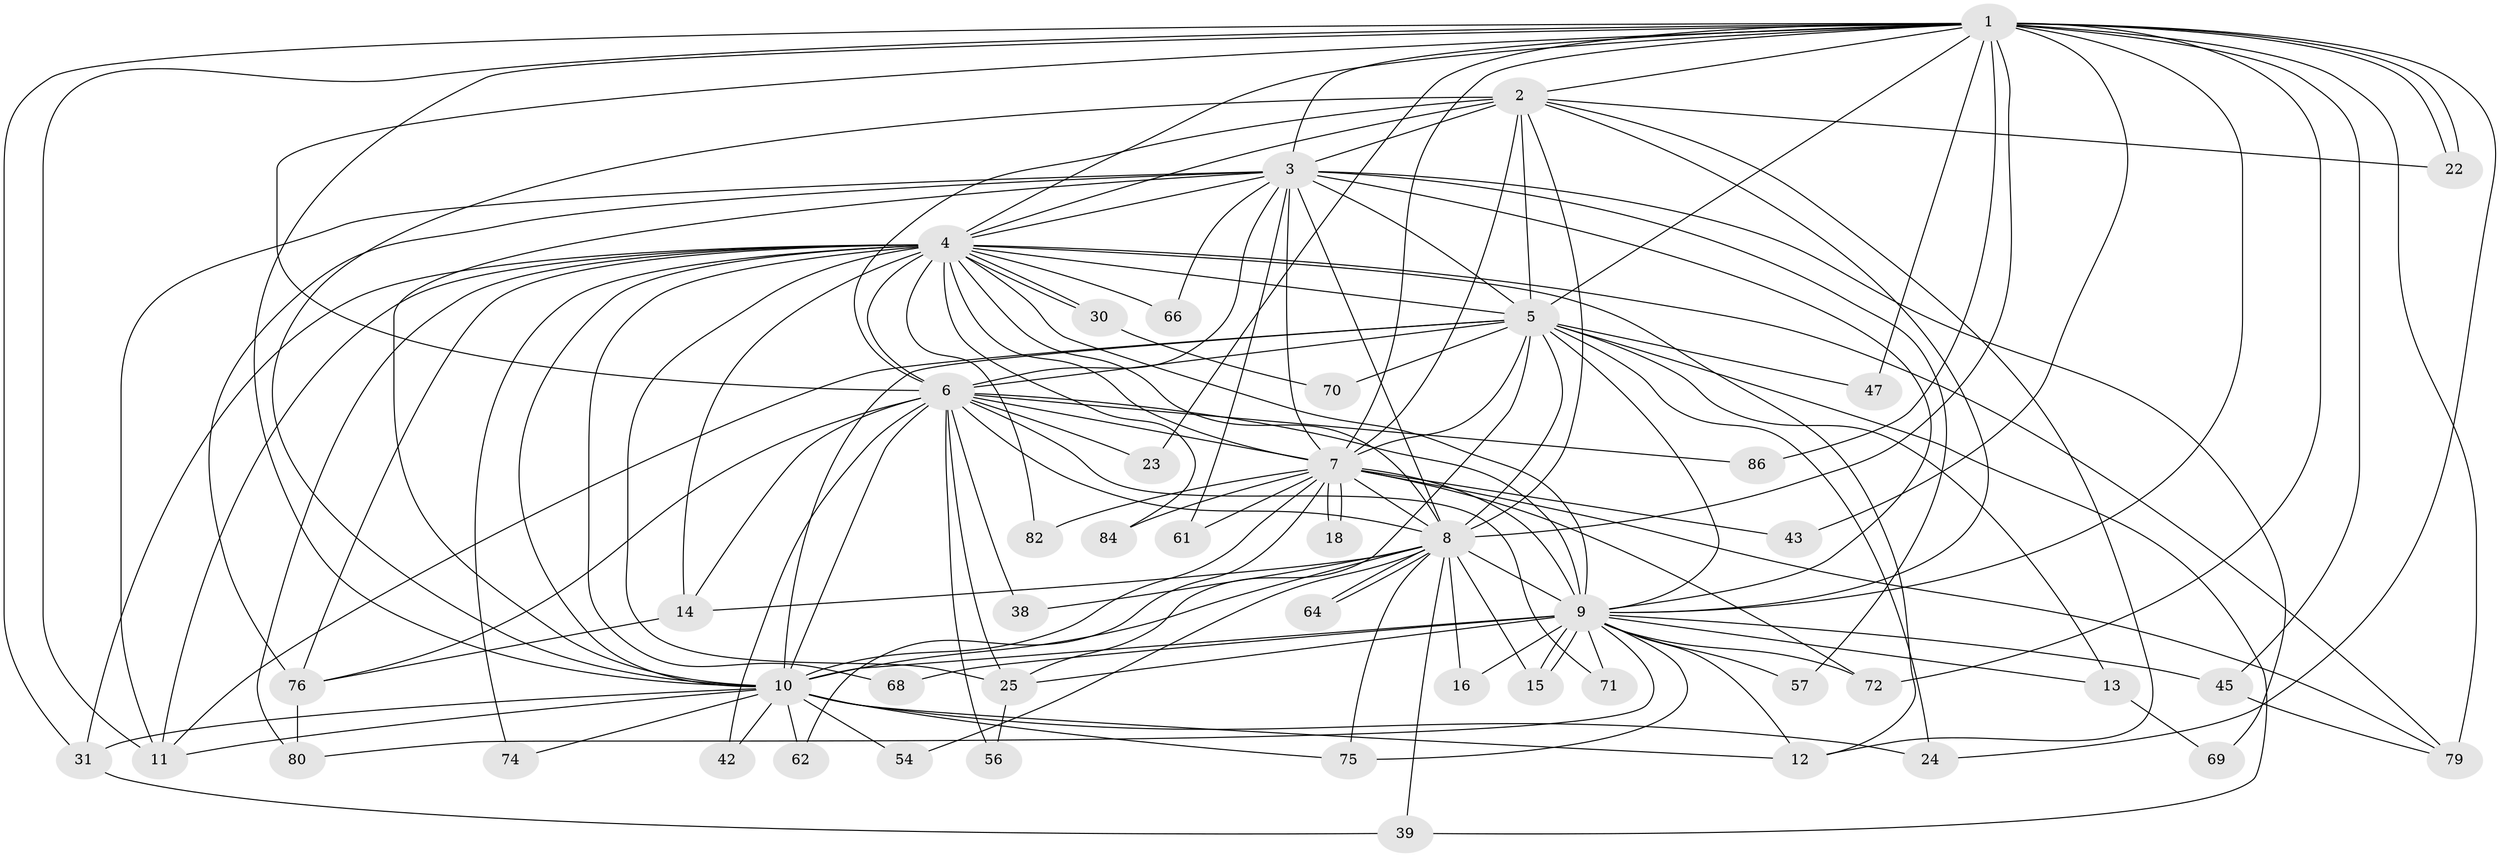 // original degree distribution, {24: 0.01020408163265306, 13: 0.01020408163265306, 18: 0.02040816326530612, 27: 0.01020408163265306, 22: 0.02040816326530612, 21: 0.02040816326530612, 25: 0.01020408163265306, 4: 0.05102040816326531, 3: 0.23469387755102042, 2: 0.5408163265306123, 5: 0.061224489795918366, 6: 0.01020408163265306}
// Generated by graph-tools (version 1.1) at 2025/14/03/09/25 04:14:18]
// undirected, 49 vertices, 143 edges
graph export_dot {
graph [start="1"]
  node [color=gray90,style=filled];
  1 [super="+73"];
  2 [super="+48+91+77"];
  3 [super="+21+37+55+34"];
  4 [super="+78+40"];
  5;
  6;
  7 [super="+17+51"];
  8 [super="+67"];
  9 [super="+19+60+26+27+88"];
  10;
  11 [super="+41+28"];
  12 [super="+20"];
  13;
  14 [super="+29"];
  15;
  16;
  18;
  22 [super="+65"];
  23;
  24 [super="+32"];
  25 [super="+49+83+36"];
  30;
  31 [super="+50"];
  38;
  39 [super="+44"];
  42;
  43;
  45 [super="+81"];
  47;
  54;
  56;
  57;
  61;
  62 [super="+63"];
  64;
  66;
  68;
  69;
  70;
  71;
  72 [super="+98"];
  74;
  75 [super="+92"];
  76 [super="+93"];
  79 [super="+95"];
  80;
  82;
  84;
  86;
  1 -- 2;
  1 -- 3;
  1 -- 4;
  1 -- 5;
  1 -- 6;
  1 -- 7 [weight=2];
  1 -- 8;
  1 -- 9 [weight=3];
  1 -- 10;
  1 -- 11;
  1 -- 22;
  1 -- 22;
  1 -- 23;
  1 -- 24;
  1 -- 31;
  1 -- 43;
  1 -- 45;
  1 -- 47;
  1 -- 79;
  1 -- 86;
  1 -- 72;
  2 -- 3 [weight=2];
  2 -- 4;
  2 -- 5;
  2 -- 6;
  2 -- 7 [weight=3];
  2 -- 8;
  2 -- 9 [weight=2];
  2 -- 10 [weight=2];
  2 -- 12;
  2 -- 22;
  3 -- 4 [weight=2];
  3 -- 5;
  3 -- 6 [weight=2];
  3 -- 7;
  3 -- 8 [weight=2];
  3 -- 9 [weight=2];
  3 -- 10 [weight=2];
  3 -- 11;
  3 -- 57;
  3 -- 61;
  3 -- 69;
  3 -- 76;
  3 -- 66;
  4 -- 5;
  4 -- 6;
  4 -- 7;
  4 -- 8 [weight=2];
  4 -- 9;
  4 -- 10 [weight=2];
  4 -- 12;
  4 -- 14;
  4 -- 25 [weight=2];
  4 -- 30;
  4 -- 30;
  4 -- 66;
  4 -- 68;
  4 -- 74;
  4 -- 76;
  4 -- 79;
  4 -- 82;
  4 -- 84;
  4 -- 31;
  4 -- 80;
  4 -- 11;
  5 -- 6;
  5 -- 7 [weight=3];
  5 -- 8;
  5 -- 9;
  5 -- 10;
  5 -- 13;
  5 -- 47;
  5 -- 70;
  5 -- 39;
  5 -- 24;
  5 -- 11;
  5 -- 25;
  6 -- 7;
  6 -- 8;
  6 -- 9 [weight=3];
  6 -- 10;
  6 -- 14;
  6 -- 23;
  6 -- 25 [weight=2];
  6 -- 38;
  6 -- 42;
  6 -- 56;
  6 -- 71;
  6 -- 76;
  6 -- 86;
  7 -- 8;
  7 -- 9 [weight=4];
  7 -- 10;
  7 -- 18;
  7 -- 18;
  7 -- 61;
  7 -- 62;
  7 -- 72;
  7 -- 84;
  7 -- 79;
  7 -- 43;
  7 -- 82;
  8 -- 9 [weight=3];
  8 -- 10;
  8 -- 16;
  8 -- 38;
  8 -- 39;
  8 -- 54;
  8 -- 64;
  8 -- 64;
  8 -- 75;
  8 -- 14;
  8 -- 15;
  9 -- 10;
  9 -- 13;
  9 -- 15;
  9 -- 15;
  9 -- 16;
  9 -- 45;
  9 -- 68;
  9 -- 57;
  9 -- 71;
  9 -- 72;
  9 -- 12;
  9 -- 75;
  9 -- 80;
  9 -- 25;
  10 -- 12;
  10 -- 24;
  10 -- 31;
  10 -- 42;
  10 -- 54;
  10 -- 62 [weight=2];
  10 -- 74;
  10 -- 75;
  10 -- 11;
  13 -- 69;
  14 -- 76;
  25 -- 56;
  30 -- 70;
  31 -- 39;
  45 -- 79;
  76 -- 80;
}
